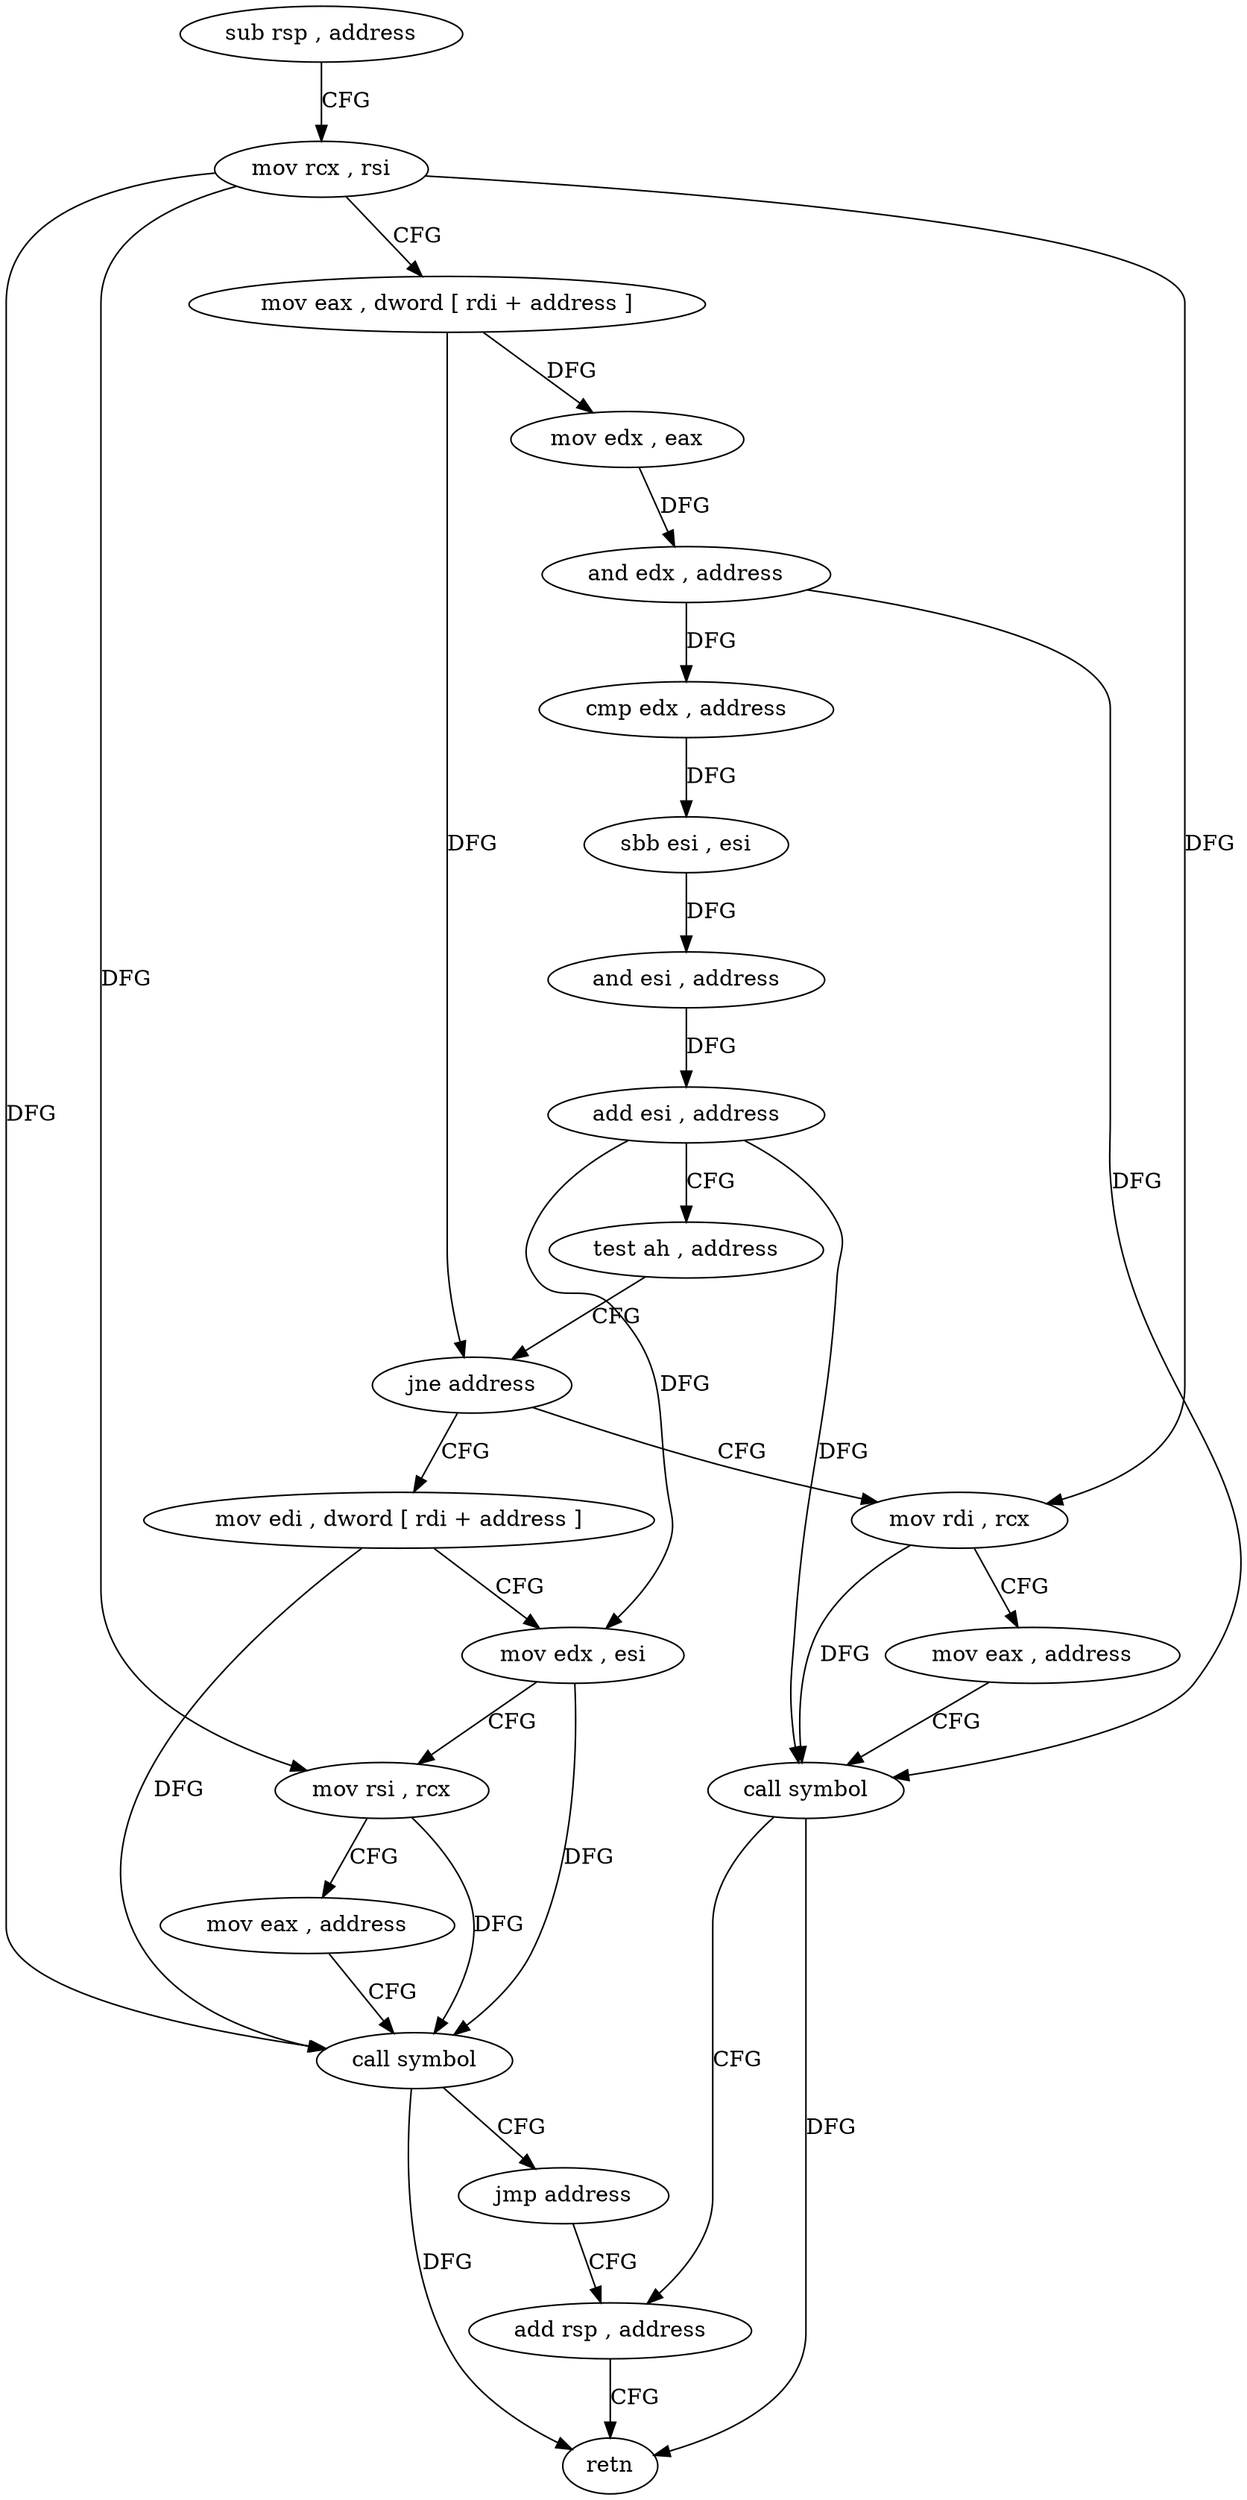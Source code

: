 digraph "func" {
"4268336" [label = "sub rsp , address" ]
"4268340" [label = "mov rcx , rsi" ]
"4268343" [label = "mov eax , dword [ rdi + address ]" ]
"4268346" [label = "mov edx , eax" ]
"4268348" [label = "and edx , address" ]
"4268351" [label = "cmp edx , address" ]
"4268354" [label = "sbb esi , esi" ]
"4268356" [label = "and esi , address" ]
"4268362" [label = "add esi , address" ]
"4268368" [label = "test ah , address" ]
"4268371" [label = "jne address" ]
"4268391" [label = "mov edi , dword [ rdi + address ]" ]
"4268373" [label = "mov rdi , rcx" ]
"4268394" [label = "mov edx , esi" ]
"4268396" [label = "mov rsi , rcx" ]
"4268399" [label = "mov eax , address" ]
"4268404" [label = "call symbol" ]
"4268409" [label = "jmp address" ]
"4268386" [label = "add rsp , address" ]
"4268376" [label = "mov eax , address" ]
"4268381" [label = "call symbol" ]
"4268390" [label = "retn" ]
"4268336" -> "4268340" [ label = "CFG" ]
"4268340" -> "4268343" [ label = "CFG" ]
"4268340" -> "4268396" [ label = "DFG" ]
"4268340" -> "4268404" [ label = "DFG" ]
"4268340" -> "4268373" [ label = "DFG" ]
"4268343" -> "4268346" [ label = "DFG" ]
"4268343" -> "4268371" [ label = "DFG" ]
"4268346" -> "4268348" [ label = "DFG" ]
"4268348" -> "4268351" [ label = "DFG" ]
"4268348" -> "4268381" [ label = "DFG" ]
"4268351" -> "4268354" [ label = "DFG" ]
"4268354" -> "4268356" [ label = "DFG" ]
"4268356" -> "4268362" [ label = "DFG" ]
"4268362" -> "4268368" [ label = "CFG" ]
"4268362" -> "4268394" [ label = "DFG" ]
"4268362" -> "4268381" [ label = "DFG" ]
"4268368" -> "4268371" [ label = "CFG" ]
"4268371" -> "4268391" [ label = "CFG" ]
"4268371" -> "4268373" [ label = "CFG" ]
"4268391" -> "4268394" [ label = "CFG" ]
"4268391" -> "4268404" [ label = "DFG" ]
"4268373" -> "4268376" [ label = "CFG" ]
"4268373" -> "4268381" [ label = "DFG" ]
"4268394" -> "4268396" [ label = "CFG" ]
"4268394" -> "4268404" [ label = "DFG" ]
"4268396" -> "4268399" [ label = "CFG" ]
"4268396" -> "4268404" [ label = "DFG" ]
"4268399" -> "4268404" [ label = "CFG" ]
"4268404" -> "4268409" [ label = "CFG" ]
"4268404" -> "4268390" [ label = "DFG" ]
"4268409" -> "4268386" [ label = "CFG" ]
"4268386" -> "4268390" [ label = "CFG" ]
"4268376" -> "4268381" [ label = "CFG" ]
"4268381" -> "4268386" [ label = "CFG" ]
"4268381" -> "4268390" [ label = "DFG" ]
}
